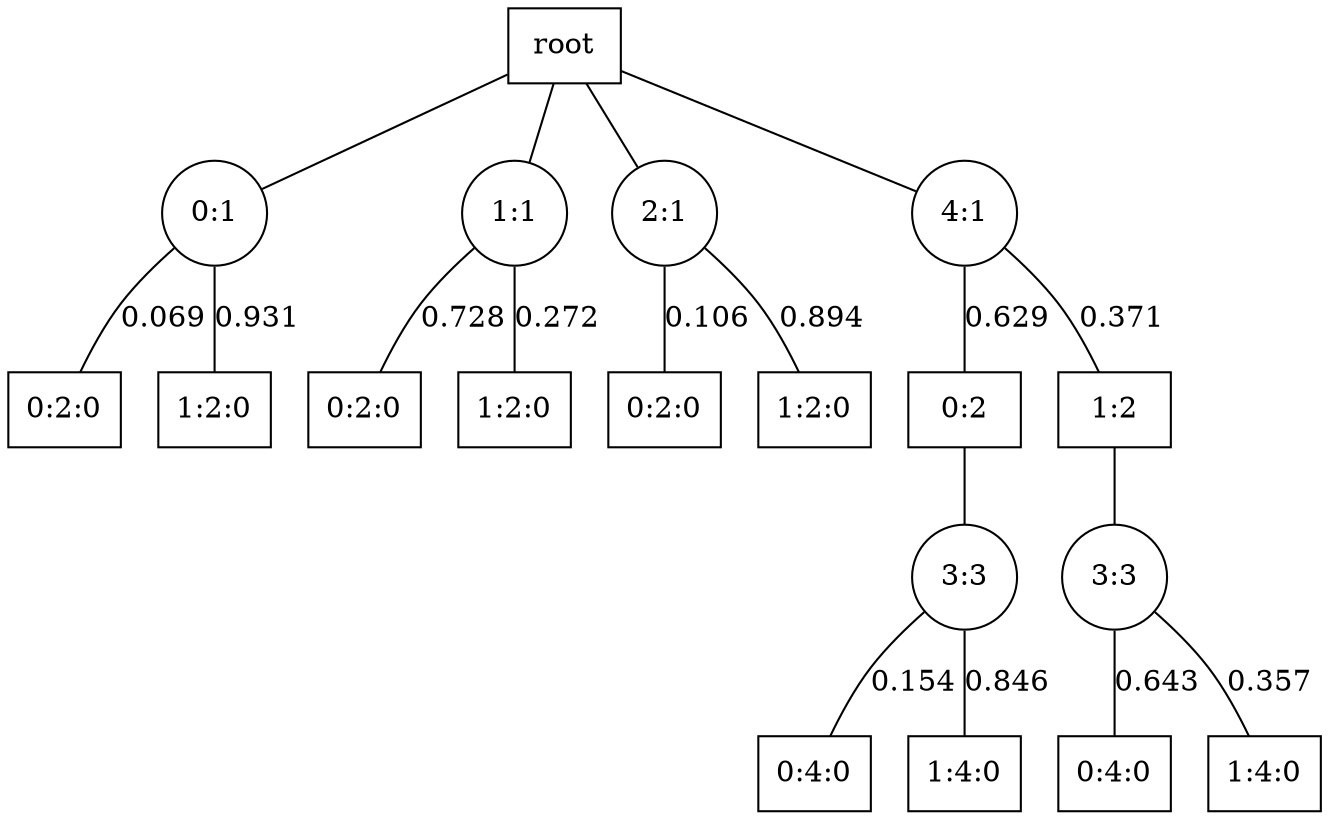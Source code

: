 graph G {
splines=true;
1 [shape=box, label = "root" ]
1--2;
2 [shape=circle, label="0:1"]
2--3[label = 0.069, labelangle=110];
3 [shape=box, label="0:2:0"]
2--4[label = 0.931, labelangle=110];
4 [shape=box, label="1:2:0"]
1--5;
5 [shape=circle, label="1:1"]
5--6[label = 0.728, labelangle=110];
6 [shape=box, label="0:2:0"]
5--7[label = 0.272, labelangle=110];
7 [shape=box, label="1:2:0"]
1--8;
8 [shape=circle, label="2:1"]
8--9[label = 0.106, labelangle=110];
9 [shape=box, label="0:2:0"]
8--10[label = 0.894, labelangle=110];
10 [shape=box, label="1:2:0"]
1--11;
11 [shape=circle, label="4:1"]
11--15[label = 0.629, labelangle=110];
15 [shape=box, label="0:2"]
15--12;
12 [shape=circle, label="3:3"]
12--13[label = 0.154, labelangle=110];
13 [shape=box, label="0:4:0"]
12--14[label = 0.846, labelangle=110];
14 [shape=box, label="1:4:0"]
11--19[label = 0.371, labelangle=110];
19 [shape=box, label="1:2"]
19--16;
16 [shape=circle, label="3:3"]
16--17[label = 0.643, labelangle=110];
17 [shape=box, label="0:4:0"]
16--18[label = 0.357, labelangle=110];
18 [shape=box, label="1:4:0"]
}
